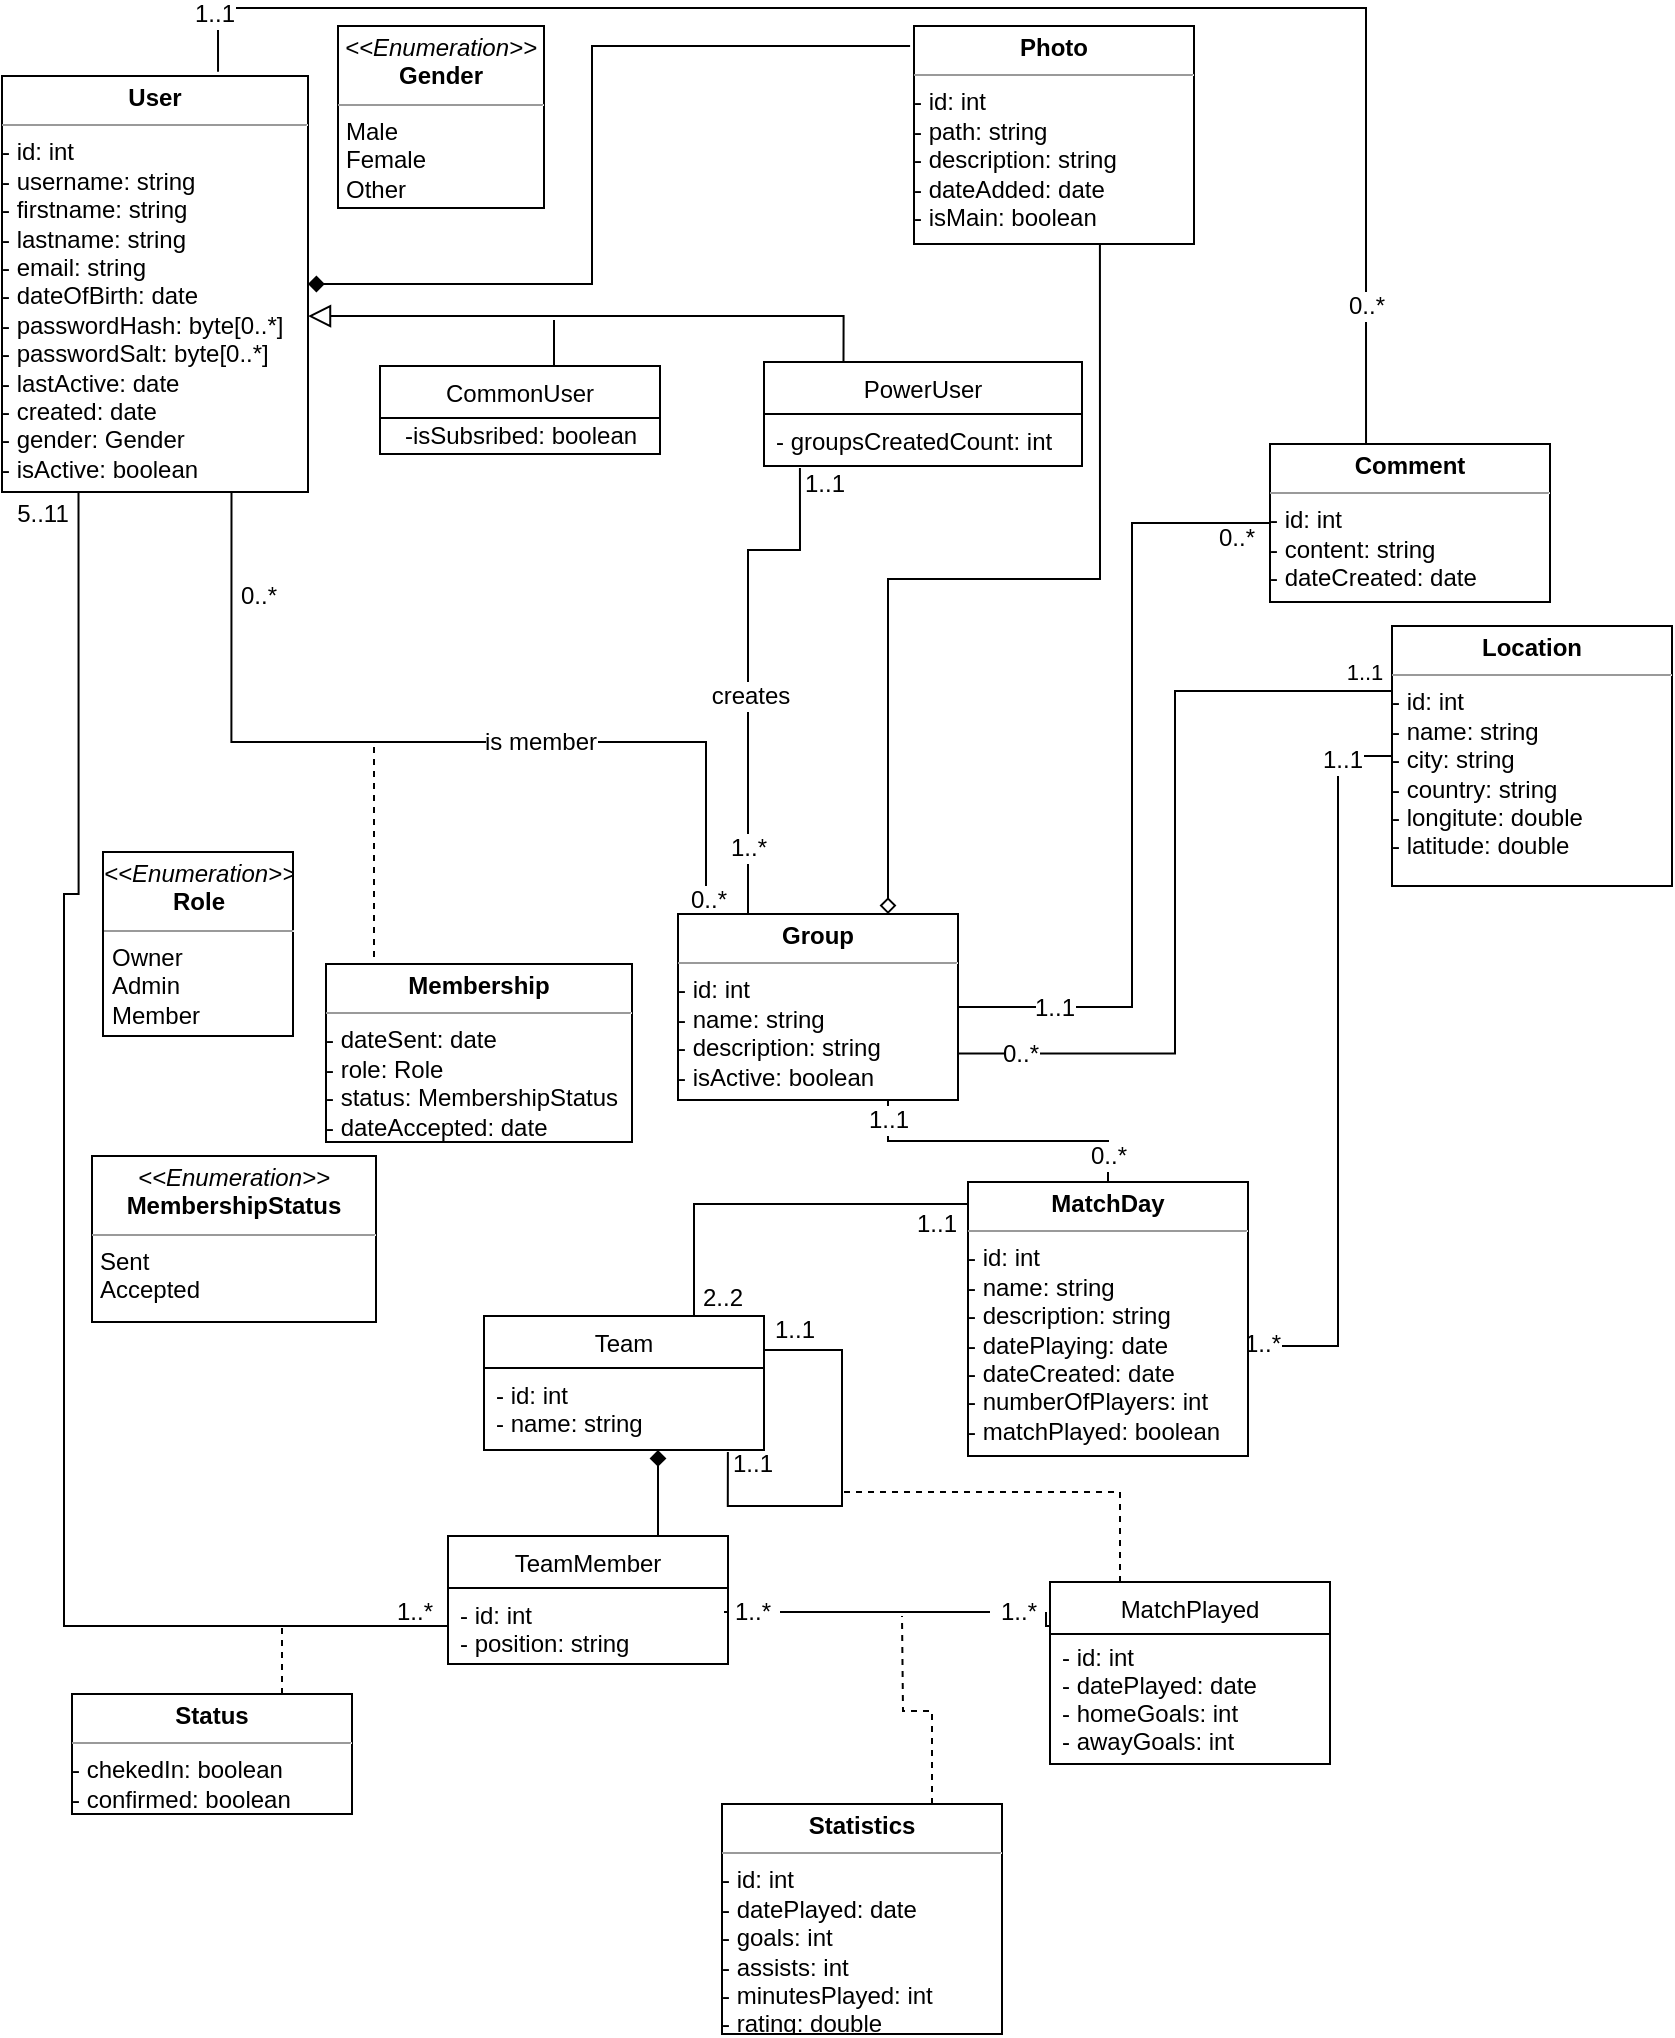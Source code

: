 <mxfile version="13.4.8" type="device"><diagram id="FY3O1rqgRHZ-HHO-lDB7" name="Page-1"><mxGraphModel dx="1422" dy="762" grid="0" gridSize="10" guides="1" tooltips="1" connect="1" arrows="1" fold="1" page="1" pageScale="1" pageWidth="850" pageHeight="1100" math="0" shadow="0"><root><mxCell id="0"/><mxCell id="1" parent="0"/><mxCell id="IOrW-RogzKWZbnQOBBHz-28" style="edgeStyle=orthogonalEdgeStyle;rounded=0;orthogonalLoop=1;jettySize=auto;html=1;exitX=1;exitY=0.5;exitDx=0;exitDy=0;entryX=-0.014;entryY=0.092;entryDx=0;entryDy=0;endArrow=none;endFill=0;startArrow=diamond;startFill=1;entryPerimeter=0;" parent="1" source="IOrW-RogzKWZbnQOBBHz-13" target="IOrW-RogzKWZbnQOBBHz-14" edge="1"><mxGeometry relative="1" as="geometry"><Array as="points"><mxPoint x="300" y="160"/><mxPoint x="300" y="41"/></Array></mxGeometry></mxCell><mxCell id="IOrW-RogzKWZbnQOBBHz-38" style="edgeStyle=orthogonalEdgeStyle;rounded=0;orthogonalLoop=1;jettySize=auto;html=1;exitX=0.75;exitY=1;exitDx=0;exitDy=0;entryX=0;entryY=0.25;entryDx=0;entryDy=0;startArrow=none;startFill=0;endArrow=none;endFill=0;" parent="1" source="IOrW-RogzKWZbnQOBBHz-13" target="IOrW-RogzKWZbnQOBBHz-20" edge="1"><mxGeometry relative="1" as="geometry"><Array as="points"><mxPoint x="120" y="389"/><mxPoint x="357" y="389"/><mxPoint x="357" y="498"/></Array></mxGeometry></mxCell><mxCell id="IOrW-RogzKWZbnQOBBHz-43" value="0..*" style="text;html=1;align=center;verticalAlign=middle;resizable=0;points=[];labelBackgroundColor=#ffffff;" parent="IOrW-RogzKWZbnQOBBHz-38" vertex="1" connectable="0"><mxGeometry x="-0.858" y="2" relative="1" as="geometry"><mxPoint x="11" y="17" as="offset"/></mxGeometry></mxCell><mxCell id="IOrW-RogzKWZbnQOBBHz-44" value="0..*" style="text;html=1;align=center;verticalAlign=middle;resizable=0;points=[];labelBackgroundColor=#ffffff;" parent="IOrW-RogzKWZbnQOBBHz-38" vertex="1" connectable="0"><mxGeometry x="0.818" y="1" relative="1" as="geometry"><mxPoint as="offset"/></mxGeometry></mxCell><mxCell id="IOrW-RogzKWZbnQOBBHz-45" value="is member" style="text;html=1;align=center;verticalAlign=middle;resizable=0;points=[];labelBackgroundColor=#ffffff;" parent="IOrW-RogzKWZbnQOBBHz-38" vertex="1" connectable="0"><mxGeometry x="0.463" y="-3" relative="1" as="geometry"><mxPoint x="-75.8" y="-3" as="offset"/></mxGeometry></mxCell><mxCell id="IOrW-RogzKWZbnQOBBHz-39" style="edgeStyle=orthogonalEdgeStyle;rounded=0;orthogonalLoop=1;jettySize=auto;html=1;exitX=0.113;exitY=1.038;exitDx=0;exitDy=0;entryX=0.25;entryY=0;entryDx=0;entryDy=0;startArrow=none;startFill=0;endArrow=none;endFill=0;exitPerimeter=0;" parent="1" source="EjfehpMQGqKdxgNKdaIq-21" target="IOrW-RogzKWZbnQOBBHz-20" edge="1"><mxGeometry relative="1" as="geometry"><Array as="points"><mxPoint x="404" y="293"/><mxPoint x="378" y="293"/></Array></mxGeometry></mxCell><mxCell id="IOrW-RogzKWZbnQOBBHz-40" value="1..1" style="text;html=1;align=center;verticalAlign=middle;resizable=0;points=[];labelBackgroundColor=#ffffff;" parent="IOrW-RogzKWZbnQOBBHz-39" vertex="1" connectable="0"><mxGeometry x="-0.674" y="1" relative="1" as="geometry"><mxPoint x="10.99" y="-33" as="offset"/></mxGeometry></mxCell><mxCell id="IOrW-RogzKWZbnQOBBHz-41" value="1..*" style="text;html=1;align=center;verticalAlign=middle;resizable=0;points=[];labelBackgroundColor=#ffffff;" parent="IOrW-RogzKWZbnQOBBHz-39" vertex="1" connectable="0"><mxGeometry x="0.734" relative="1" as="geometry"><mxPoint as="offset"/></mxGeometry></mxCell><mxCell id="IOrW-RogzKWZbnQOBBHz-42" value="creates" style="text;html=1;align=center;verticalAlign=middle;resizable=0;points=[];labelBackgroundColor=#ffffff;" parent="IOrW-RogzKWZbnQOBBHz-39" vertex="1" connectable="0"><mxGeometry x="0.167" y="2" relative="1" as="geometry"><mxPoint x="-1" y="-6" as="offset"/></mxGeometry></mxCell><mxCell id="cc0zUjOep0rZn8zbWgje-24" style="edgeStyle=orthogonalEdgeStyle;rounded=0;orthogonalLoop=1;jettySize=auto;html=1;exitX=0.25;exitY=1;exitDx=0;exitDy=0;entryX=0;entryY=0.5;entryDx=0;entryDy=0;endArrow=none;endFill=0;" parent="1" source="IOrW-RogzKWZbnQOBBHz-13" target="cc0zUjOep0rZn8zbWgje-20" edge="1"><mxGeometry relative="1" as="geometry"><Array as="points"><mxPoint x="36" y="465"/><mxPoint x="36" y="831"/></Array></mxGeometry></mxCell><mxCell id="IOrW-RogzKWZbnQOBBHz-13" value="&lt;p style=&quot;margin: 0px ; margin-top: 4px ; text-align: center&quot;&gt;&lt;b&gt;User&lt;/b&gt;&lt;/p&gt;&lt;hr size=&quot;1&quot;&gt;&lt;div style=&quot;height: 2px&quot;&gt;- id: int&lt;br&gt;- username: string&lt;br&gt;- firstname: string&lt;br&gt;- lastname: string&lt;br&gt;- email: string&lt;br&gt;- dateOfBirth: date&lt;br&gt;- passwordHash: byte[0..*]&lt;br&gt;- passwordSalt: byte[0..*]&lt;br&gt;- lastActive: date&lt;br&gt;- created: date&lt;br&gt;- gender: Gender&lt;br&gt;- isActive: boolean&lt;/div&gt;" style="verticalAlign=top;align=left;overflow=fill;fontSize=12;fontFamily=Helvetica;html=1;" parent="1" vertex="1"><mxGeometry x="5" y="56" width="153" height="208" as="geometry"/></mxCell><mxCell id="IOrW-RogzKWZbnQOBBHz-14" value="&lt;p style=&quot;margin: 0px ; margin-top: 4px ; text-align: center&quot;&gt;&lt;b&gt;Photo&lt;/b&gt;&lt;/p&gt;&lt;hr size=&quot;1&quot;&gt;&lt;div style=&quot;height: 2px&quot;&gt;- id: int&lt;br&gt;- path: string&lt;br&gt;- description: string&lt;br&gt;- dateAdded: date&lt;br&gt;- isMain: boolean&lt;/div&gt;" style="verticalAlign=top;align=left;overflow=fill;fontSize=12;fontFamily=Helvetica;html=1;" parent="1" vertex="1"><mxGeometry x="461" y="31" width="140" height="109" as="geometry"/></mxCell><mxCell id="IOrW-RogzKWZbnQOBBHz-46" style="edgeStyle=orthogonalEdgeStyle;rounded=0;orthogonalLoop=1;jettySize=auto;html=1;exitX=0.5;exitY=0;exitDx=0;exitDy=0;startArrow=none;startFill=0;endArrow=none;endFill=0;dashed=1;" parent="1" source="IOrW-RogzKWZbnQOBBHz-16" edge="1"><mxGeometry relative="1" as="geometry"><mxPoint x="191" y="390" as="targetPoint"/><Array as="points"><mxPoint x="191" y="580"/><mxPoint x="191" y="390"/></Array></mxGeometry></mxCell><mxCell id="IOrW-RogzKWZbnQOBBHz-16" value="&lt;p style=&quot;margin: 0px ; margin-top: 4px ; text-align: center&quot;&gt;&lt;b&gt;Membership&lt;/b&gt;&lt;/p&gt;&lt;hr size=&quot;1&quot;&gt;&lt;div style=&quot;height: 2px&quot;&gt;- dateSent: date&lt;br&gt;- role: Role&lt;br&gt;- status: MembershipStatus&lt;br&gt;- dateAccepted: date&lt;/div&gt;&lt;div style=&quot;height: 2px&quot;&gt;&lt;br&gt;&lt;/div&gt;" style="verticalAlign=top;align=left;overflow=fill;fontSize=12;fontFamily=Helvetica;html=1;" parent="1" vertex="1"><mxGeometry x="167" y="500" width="153" height="89" as="geometry"/></mxCell><mxCell id="IOrW-RogzKWZbnQOBBHz-17" value="&lt;p style=&quot;margin: 0px ; margin-top: 4px ; text-align: center&quot;&gt;&lt;i&gt;&amp;lt;&amp;lt;Enumeration&amp;gt;&amp;gt;&lt;/i&gt;&lt;br&gt;&lt;b&gt;MembershipStatus&lt;/b&gt;&lt;/p&gt;&lt;hr size=&quot;1&quot;&gt;&lt;p style=&quot;margin: 0px ; margin-left: 4px&quot;&gt;Sent&lt;br&gt;Accepted&lt;/p&gt;" style="verticalAlign=top;align=left;overflow=fill;fontSize=12;fontFamily=Helvetica;html=1;" parent="1" vertex="1"><mxGeometry x="50" y="596" width="142" height="83" as="geometry"/></mxCell><mxCell id="IOrW-RogzKWZbnQOBBHz-18" value="&lt;p style=&quot;margin: 0px ; margin-top: 4px ; text-align: center&quot;&gt;&lt;i&gt;&amp;lt;&amp;lt;Enumeration&amp;gt;&amp;gt;&lt;/i&gt;&lt;br&gt;&lt;b&gt;Gender&lt;/b&gt;&lt;/p&gt;&lt;hr size=&quot;1&quot;&gt;&lt;p style=&quot;margin: 0px ; margin-left: 4px&quot;&gt;Male&lt;br&gt;Female&lt;/p&gt;&lt;p style=&quot;margin: 0px ; margin-left: 4px&quot;&gt;Other&lt;/p&gt;" style="verticalAlign=top;align=left;overflow=fill;fontSize=12;fontFamily=Helvetica;html=1;" parent="1" vertex="1"><mxGeometry x="173" y="31" width="103" height="91" as="geometry"/></mxCell><mxCell id="IOrW-RogzKWZbnQOBBHz-19" value="&lt;p style=&quot;margin: 0px ; margin-top: 4px ; text-align: center&quot;&gt;&lt;i&gt;&amp;lt;&amp;lt;Enumeration&amp;gt;&amp;gt;&lt;/i&gt;&lt;br&gt;&lt;b&gt;Role&lt;/b&gt;&lt;/p&gt;&lt;hr size=&quot;1&quot;&gt;&lt;p style=&quot;margin: 0px ; margin-left: 4px&quot;&gt;Owner&lt;br&gt;Admin&lt;br&gt;Member&lt;/p&gt;" style="verticalAlign=top;align=left;overflow=fill;fontSize=12;fontFamily=Helvetica;html=1;" parent="1" vertex="1"><mxGeometry x="55.5" y="444" width="95" height="92" as="geometry"/></mxCell><mxCell id="IOrW-RogzKWZbnQOBBHz-36" style="edgeStyle=orthogonalEdgeStyle;rounded=0;orthogonalLoop=1;jettySize=auto;html=1;exitX=1;exitY=0.75;exitDx=0;exitDy=0;entryX=0;entryY=0.25;entryDx=0;entryDy=0;startArrow=none;startFill=0;endArrow=none;endFill=0;" parent="1" source="IOrW-RogzKWZbnQOBBHz-20" target="IOrW-RogzKWZbnQOBBHz-22" edge="1"><mxGeometry relative="1" as="geometry"/></mxCell><mxCell id="IOrW-RogzKWZbnQOBBHz-37" value="0..*" style="text;html=1;align=center;verticalAlign=middle;resizable=0;points=[];labelBackgroundColor=#ffffff;" parent="IOrW-RogzKWZbnQOBBHz-36" vertex="1" connectable="0"><mxGeometry x="-0.844" relative="1" as="geometry"><mxPoint as="offset"/></mxGeometry></mxCell><mxCell id="cEpxCEWFRxk1PlGQJ7IA-2" value="1..1" style="edgeLabel;html=1;align=center;verticalAlign=middle;resizable=0;points=[];" vertex="1" connectable="0" parent="IOrW-RogzKWZbnQOBBHz-36"><mxGeometry x="0.93" y="4" relative="1" as="geometry"><mxPoint x="-0.7" y="-5.5" as="offset"/></mxGeometry></mxCell><mxCell id="IOrW-RogzKWZbnQOBBHz-61" style="edgeStyle=orthogonalEdgeStyle;rounded=0;orthogonalLoop=1;jettySize=auto;html=1;exitX=0.75;exitY=0;exitDx=0;exitDy=0;entryX=0.664;entryY=1;entryDx=0;entryDy=0;entryPerimeter=0;startArrow=diamond;startFill=0;endArrow=none;endFill=0;endSize=6;" parent="1" source="IOrW-RogzKWZbnQOBBHz-20" target="IOrW-RogzKWZbnQOBBHz-14" edge="1"><mxGeometry relative="1" as="geometry"/></mxCell><mxCell id="IOrW-RogzKWZbnQOBBHz-65" style="edgeStyle=orthogonalEdgeStyle;rounded=0;orthogonalLoop=1;jettySize=auto;html=1;exitX=0.75;exitY=1;exitDx=0;exitDy=0;startArrow=none;startFill=0;endArrow=none;endFill=0;endSize=6;" parent="1" source="IOrW-RogzKWZbnQOBBHz-20" target="IOrW-RogzKWZbnQOBBHz-24" edge="1"><mxGeometry relative="1" as="geometry"/></mxCell><mxCell id="IOrW-RogzKWZbnQOBBHz-66" value="1..1" style="text;html=1;align=center;verticalAlign=middle;resizable=0;points=[];labelBackgroundColor=#ffffff;" parent="IOrW-RogzKWZbnQOBBHz-65" vertex="1" connectable="0"><mxGeometry x="-0.868" relative="1" as="geometry"><mxPoint as="offset"/></mxGeometry></mxCell><mxCell id="IOrW-RogzKWZbnQOBBHz-67" value="0..*" style="text;html=1;align=center;verticalAlign=middle;resizable=0;points=[];labelBackgroundColor=#ffffff;" parent="IOrW-RogzKWZbnQOBBHz-65" vertex="1" connectable="0"><mxGeometry x="0.827" relative="1" as="geometry"><mxPoint as="offset"/></mxGeometry></mxCell><mxCell id="IOrW-RogzKWZbnQOBBHz-20" value="&lt;p style=&quot;margin: 0px ; margin-top: 4px ; text-align: center&quot;&gt;&lt;b&gt;Group&lt;/b&gt;&lt;/p&gt;&lt;hr size=&quot;1&quot;&gt;&lt;div style=&quot;height: 2px&quot;&gt;- id: int&lt;br&gt;- name: string&lt;br&gt;- description: string&lt;br&gt;- isActive: boolean&lt;/div&gt;" style="verticalAlign=top;align=left;overflow=fill;fontSize=12;fontFamily=Helvetica;html=1;" parent="1" vertex="1"><mxGeometry x="343" y="475" width="140" height="93" as="geometry"/></mxCell><mxCell id="IOrW-RogzKWZbnQOBBHz-58" style="edgeStyle=orthogonalEdgeStyle;rounded=0;orthogonalLoop=1;jettySize=auto;html=1;exitX=0;exitY=0.5;exitDx=0;exitDy=0;entryX=1;entryY=0.5;entryDx=0;entryDy=0;startArrow=none;startFill=0;endArrow=none;endFill=0;endSize=6;" parent="1" source="IOrW-RogzKWZbnQOBBHz-21" target="IOrW-RogzKWZbnQOBBHz-20" edge="1"><mxGeometry relative="1" as="geometry"><Array as="points"><mxPoint x="570" y="280"/><mxPoint x="570" y="522"/></Array></mxGeometry></mxCell><mxCell id="IOrW-RogzKWZbnQOBBHz-59" value="0..*&lt;br&gt;" style="text;html=1;align=center;verticalAlign=middle;resizable=0;points=[];labelBackgroundColor=#ffffff;" parent="IOrW-RogzKWZbnQOBBHz-58" vertex="1" connectable="0"><mxGeometry y="48" relative="1" as="geometry"><mxPoint x="4" y="-122.5" as="offset"/></mxGeometry></mxCell><mxCell id="IOrW-RogzKWZbnQOBBHz-60" value="1..1" style="text;html=1;align=center;verticalAlign=middle;resizable=0;points=[];labelBackgroundColor=#ffffff;" parent="IOrW-RogzKWZbnQOBBHz-58" vertex="1" connectable="0"><mxGeometry x="0.724" y="2" relative="1" as="geometry"><mxPoint x="-7" y="-1.5" as="offset"/></mxGeometry></mxCell><mxCell id="IOrW-RogzKWZbnQOBBHz-21" value="&lt;p style=&quot;margin: 0px ; margin-top: 4px ; text-align: center&quot;&gt;&lt;b&gt;Comment&lt;/b&gt;&lt;/p&gt;&lt;hr size=&quot;1&quot;&gt;&lt;div style=&quot;height: 2px&quot;&gt;- id: int&lt;br&gt;- content: string&lt;br&gt;- dateCreated: date&lt;br&gt;&lt;/div&gt;" style="verticalAlign=top;align=left;overflow=fill;fontSize=12;fontFamily=Helvetica;html=1;" parent="1" vertex="1"><mxGeometry x="639" y="240" width="140" height="79" as="geometry"/></mxCell><mxCell id="IOrW-RogzKWZbnQOBBHz-22" value="&lt;p style=&quot;margin: 0px ; margin-top: 4px ; text-align: center&quot;&gt;&lt;b&gt;Location&lt;/b&gt;&lt;/p&gt;&lt;hr size=&quot;1&quot;&gt;&lt;div style=&quot;height: 2px&quot;&gt;- id: int&lt;br&gt;- name: string&lt;br&gt;- city: string&lt;br&gt;- country: string&lt;br&gt;- longitute: double&lt;br&gt;- latitude: double&lt;/div&gt;" style="verticalAlign=top;align=left;overflow=fill;fontSize=12;fontFamily=Helvetica;html=1;" parent="1" vertex="1"><mxGeometry x="700" y="331" width="140" height="130" as="geometry"/></mxCell><mxCell id="IOrW-RogzKWZbnQOBBHz-68" style="edgeStyle=orthogonalEdgeStyle;rounded=0;orthogonalLoop=1;jettySize=auto;html=1;exitX=1;exitY=0.5;exitDx=0;exitDy=0;entryX=0;entryY=0.5;entryDx=0;entryDy=0;startArrow=none;startFill=0;endArrow=none;endFill=0;endSize=6;" parent="1" source="IOrW-RogzKWZbnQOBBHz-24" target="IOrW-RogzKWZbnQOBBHz-22" edge="1"><mxGeometry relative="1" as="geometry"><Array as="points"><mxPoint x="673" y="691"/><mxPoint x="673" y="396"/></Array></mxGeometry></mxCell><mxCell id="IOrW-RogzKWZbnQOBBHz-69" value="1..1" style="text;html=1;align=center;verticalAlign=middle;resizable=0;points=[];labelBackgroundColor=#ffffff;" parent="IOrW-RogzKWZbnQOBBHz-68" vertex="1" connectable="0"><mxGeometry x="0.848" y="-2" relative="1" as="geometry"><mxPoint as="offset"/></mxGeometry></mxCell><mxCell id="IOrW-RogzKWZbnQOBBHz-70" value="1..*" style="text;html=1;align=center;verticalAlign=middle;resizable=0;points=[];labelBackgroundColor=#ffffff;" parent="IOrW-RogzKWZbnQOBBHz-68" vertex="1" connectable="0"><mxGeometry x="-0.895" y="1" relative="1" as="geometry"><mxPoint as="offset"/></mxGeometry></mxCell><mxCell id="IOrW-RogzKWZbnQOBBHz-24" value="&lt;p style=&quot;margin: 0px ; margin-top: 4px ; text-align: center&quot;&gt;&lt;b&gt;MatchDay&lt;/b&gt;&lt;/p&gt;&lt;hr size=&quot;1&quot;&gt;&lt;div style=&quot;height: 2px&quot;&gt;- id: int&lt;br&gt;- name: string&lt;br&gt;- description: string&lt;br&gt;- datePlaying: date&lt;br&gt;- dateCreated: date&lt;br&gt;- numberOfPlayers: int&lt;br&gt;- matchPlayed: boolean&lt;/div&gt;" style="verticalAlign=top;align=left;overflow=fill;fontSize=12;fontFamily=Helvetica;html=1;" parent="1" vertex="1"><mxGeometry x="488" y="609" width="140" height="137" as="geometry"/></mxCell><mxCell id="cc0zUjOep0rZn8zbWgje-36" style="edgeStyle=orthogonalEdgeStyle;rounded=0;orthogonalLoop=1;jettySize=auto;html=1;exitX=0.75;exitY=0;exitDx=0;exitDy=0;endArrow=none;endFill=0;dashed=1;" parent="1" source="IOrW-RogzKWZbnQOBBHz-25" edge="1"><mxGeometry relative="1" as="geometry"><mxPoint x="455" y="826" as="targetPoint"/></mxGeometry></mxCell><mxCell id="IOrW-RogzKWZbnQOBBHz-25" value="&lt;p style=&quot;margin: 0px ; margin-top: 4px ; text-align: center&quot;&gt;&lt;b&gt;Statistics&lt;/b&gt;&lt;/p&gt;&lt;hr size=&quot;1&quot;&gt;&lt;div style=&quot;height: 2px&quot;&gt;- id: int&lt;br&gt;- datePlayed: date&lt;br&gt;- goals: int&lt;br&gt;- assists: int&lt;br&gt;- minutesPlayed: int&lt;br&gt;- rating: double&lt;/div&gt;" style="verticalAlign=top;align=left;overflow=fill;fontSize=12;fontFamily=Helvetica;html=1;" parent="1" vertex="1"><mxGeometry x="365" y="920" width="140" height="115" as="geometry"/></mxCell><mxCell id="cc0zUjOep0rZn8zbWgje-29" style="edgeStyle=orthogonalEdgeStyle;rounded=0;orthogonalLoop=1;jettySize=auto;html=1;exitX=0.75;exitY=0;exitDx=0;exitDy=0;endArrow=none;endFill=0;dashed=1;" parent="1" source="IOrW-RogzKWZbnQOBBHz-26" edge="1"><mxGeometry relative="1" as="geometry"><mxPoint x="145" y="829" as="targetPoint"/></mxGeometry></mxCell><mxCell id="IOrW-RogzKWZbnQOBBHz-26" value="&lt;p style=&quot;margin: 0px ; margin-top: 4px ; text-align: center&quot;&gt;&lt;b&gt;Status&lt;/b&gt;&lt;/p&gt;&lt;hr size=&quot;1&quot;&gt;&lt;div style=&quot;height: 2px&quot;&gt;- chekedIn: boolean&lt;br&gt;- confirmed: boolean&lt;/div&gt;" style="verticalAlign=top;align=left;overflow=fill;fontSize=12;fontFamily=Helvetica;html=1;" parent="1" vertex="1"><mxGeometry x="40" y="865" width="140" height="60" as="geometry"/></mxCell><mxCell id="IOrW-RogzKWZbnQOBBHz-55" value="" style="endArrow=none;endFill=0;endSize=6;html=1;entryX=0.343;entryY=0;entryDx=0;entryDy=0;rounded=0;exitX=0.706;exitY=-0.01;exitDx=0;exitDy=0;exitPerimeter=0;entryPerimeter=0;" parent="1" source="IOrW-RogzKWZbnQOBBHz-13" target="IOrW-RogzKWZbnQOBBHz-21" edge="1"><mxGeometry width="160" relative="1" as="geometry"><mxPoint x="139" y="249" as="sourcePoint"/><mxPoint x="335" y="394" as="targetPoint"/><Array as="points"><mxPoint x="113" y="22"/><mxPoint x="137" y="22"/><mxPoint x="414" y="22"/><mxPoint x="687" y="22"/><mxPoint x="687" y="134"/></Array></mxGeometry></mxCell><mxCell id="IOrW-RogzKWZbnQOBBHz-56" value="0..*" style="text;html=1;align=center;verticalAlign=middle;resizable=0;points=[];labelBackgroundColor=#ffffff;" parent="IOrW-RogzKWZbnQOBBHz-55" vertex="1" connectable="0"><mxGeometry x="0.833" relative="1" as="geometry"><mxPoint as="offset"/></mxGeometry></mxCell><mxCell id="IOrW-RogzKWZbnQOBBHz-57" value="1..1" style="text;html=1;align=center;verticalAlign=middle;resizable=0;points=[];labelBackgroundColor=#ffffff;" parent="IOrW-RogzKWZbnQOBBHz-55" vertex="1" connectable="0"><mxGeometry x="-0.929" y="2" relative="1" as="geometry"><mxPoint as="offset"/></mxGeometry></mxCell><mxCell id="cc0zUjOep0rZn8zbWgje-7" value="1..1" style="text;html=1;align=center;verticalAlign=middle;resizable=0;points=[];autosize=1;" parent="1" vertex="1"><mxGeometry x="386" y="674" width="30" height="18" as="geometry"/></mxCell><mxCell id="cc0zUjOep0rZn8zbWgje-10" value="1..1" style="text;html=1;align=center;verticalAlign=middle;resizable=0;points=[];autosize=1;" parent="1" vertex="1"><mxGeometry x="365" y="741" width="30" height="18" as="geometry"/></mxCell><mxCell id="cc0zUjOep0rZn8zbWgje-23" style="edgeStyle=orthogonalEdgeStyle;rounded=0;orthogonalLoop=1;jettySize=auto;html=1;exitX=0.75;exitY=0;exitDx=0;exitDy=0;endArrow=diamond;endFill=1;" parent="1" source="cc0zUjOep0rZn8zbWgje-19" target="cc0zUjOep0rZn8zbWgje-3" edge="1"><mxGeometry relative="1" as="geometry"><Array as="points"><mxPoint x="333" y="729"/><mxPoint x="352" y="729"/><mxPoint x="352" y="722"/><mxPoint x="343" y="722"/></Array></mxGeometry></mxCell><mxCell id="cc0zUjOep0rZn8zbWgje-25" value="5..11" style="text;html=1;align=center;verticalAlign=middle;resizable=0;points=[];autosize=1;" parent="1" vertex="1"><mxGeometry x="7" y="266" width="36" height="18" as="geometry"/></mxCell><mxCell id="cc0zUjOep0rZn8zbWgje-28" value="1..*" style="text;html=1;align=center;verticalAlign=middle;resizable=0;points=[];autosize=1;" parent="1" vertex="1"><mxGeometry x="197" y="815" width="28" height="18" as="geometry"/></mxCell><mxCell id="cc0zUjOep0rZn8zbWgje-30" style="edgeStyle=orthogonalEdgeStyle;rounded=0;orthogonalLoop=1;jettySize=auto;html=1;exitX=0.75;exitY=0;exitDx=0;exitDy=0;entryX=0;entryY=0.08;entryDx=0;entryDy=0;entryPerimeter=0;endArrow=none;endFill=0;" parent="1" source="cc0zUjOep0rZn8zbWgje-2" target="IOrW-RogzKWZbnQOBBHz-24" edge="1"><mxGeometry relative="1" as="geometry"/></mxCell><mxCell id="cc0zUjOep0rZn8zbWgje-31" value="2..2" style="text;html=1;align=center;verticalAlign=middle;resizable=0;points=[];autosize=1;" parent="1" vertex="1"><mxGeometry x="350" y="658" width="30" height="18" as="geometry"/></mxCell><mxCell id="cc0zUjOep0rZn8zbWgje-32" value="1..1" style="text;html=1;align=center;verticalAlign=middle;resizable=0;points=[];autosize=1;" parent="1" vertex="1"><mxGeometry x="457" y="621" width="30" height="18" as="geometry"/></mxCell><mxCell id="cc0zUjOep0rZn8zbWgje-35" style="edgeStyle=orthogonalEdgeStyle;rounded=0;orthogonalLoop=1;jettySize=auto;html=1;exitX=0.25;exitY=0;exitDx=0;exitDy=0;endArrow=none;endFill=0;dashed=1;" parent="1" source="cc0zUjOep0rZn8zbWgje-33" edge="1"><mxGeometry relative="1" as="geometry"><mxPoint x="425" y="749" as="targetPoint"/><Array as="points"><mxPoint x="564" y="764"/><mxPoint x="425" y="764"/></Array></mxGeometry></mxCell><mxCell id="cc0zUjOep0rZn8zbWgje-19" value="TeamMember" style="swimlane;fontStyle=0;childLayout=stackLayout;horizontal=1;startSize=26;fillColor=none;horizontalStack=0;resizeParent=1;resizeParentMax=0;resizeLast=0;collapsible=1;marginBottom=0;" parent="1" vertex="1"><mxGeometry x="228" y="786" width="140" height="64" as="geometry"/></mxCell><mxCell id="cc0zUjOep0rZn8zbWgje-20" value="- id: int&#10;- position: string" style="text;strokeColor=none;fillColor=none;align=left;verticalAlign=top;spacingLeft=4;spacingRight=4;overflow=hidden;rotatable=0;points=[[0,0.5],[1,0.5]];portConstraint=eastwest;" parent="cc0zUjOep0rZn8zbWgje-19" vertex="1"><mxGeometry y="26" width="140" height="38" as="geometry"/></mxCell><mxCell id="cc0zUjOep0rZn8zbWgje-2" value="Team" style="swimlane;fontStyle=0;childLayout=stackLayout;horizontal=1;startSize=26;fillColor=none;horizontalStack=0;resizeParent=1;resizeParentMax=0;resizeLast=0;collapsible=1;marginBottom=0;" parent="1" vertex="1"><mxGeometry x="246" y="676" width="140" height="67" as="geometry"/></mxCell><mxCell id="cc0zUjOep0rZn8zbWgje-6" style="edgeStyle=orthogonalEdgeStyle;rounded=0;orthogonalLoop=1;jettySize=auto;html=1;endArrow=none;endFill=0;entryX=0.871;entryY=1.024;entryDx=0;entryDy=0;entryPerimeter=0;" parent="cc0zUjOep0rZn8zbWgje-2" target="cc0zUjOep0rZn8zbWgje-3" edge="1"><mxGeometry relative="1" as="geometry"><mxPoint x="140" y="17" as="sourcePoint"/><Array as="points"><mxPoint x="179" y="17"/><mxPoint x="179" y="95"/><mxPoint x="122" y="95"/></Array></mxGeometry></mxCell><mxCell id="cc0zUjOep0rZn8zbWgje-3" value="- id: int&#10;- name: string&#10;" style="text;strokeColor=none;fillColor=none;align=left;verticalAlign=top;spacingLeft=4;spacingRight=4;overflow=hidden;rotatable=0;points=[[0,0.5],[1,0.5]];portConstraint=eastwest;" parent="cc0zUjOep0rZn8zbWgje-2" vertex="1"><mxGeometry y="26" width="140" height="41" as="geometry"/></mxCell><mxCell id="cc0zUjOep0rZn8zbWgje-34" value="- id: int&#10;- datePlayed: date&#10;- homeGoals: int&#10;- awayGoals: int" style="text;strokeColor=none;fillColor=none;align=left;verticalAlign=top;spacingLeft=4;spacingRight=4;overflow=hidden;rotatable=0;points=[[0,0.5],[1,0.5]];portConstraint=eastwest;" parent="1" vertex="1"><mxGeometry x="529" y="833" width="140" height="65" as="geometry"/></mxCell><mxCell id="EjfehpMQGqKdxgNKdaIq-9" style="edgeStyle=orthogonalEdgeStyle;rounded=0;orthogonalLoop=1;jettySize=auto;html=1;exitX=0;exitY=0.5;exitDx=0;exitDy=0;entryX=1;entryY=0.5;entryDx=0;entryDy=0;endArrow=none;endFill=0;" parent="1" source="EjfehpMQGqKdxgNKdaIq-12" target="cc0zUjOep0rZn8zbWgje-20" edge="1"><mxGeometry relative="1" as="geometry"><Array as="points"/></mxGeometry></mxCell><mxCell id="cc0zUjOep0rZn8zbWgje-33" value="MatchPlayed" style="swimlane;fontStyle=0;childLayout=stackLayout;horizontal=1;startSize=26;fillColor=none;horizontalStack=0;resizeParent=1;resizeParentMax=0;resizeLast=0;collapsible=1;marginBottom=0;" parent="1" vertex="1"><mxGeometry x="529" y="809" width="140" height="91" as="geometry"/></mxCell><mxCell id="EjfehpMQGqKdxgNKdaIq-10" value="1..*" style="text;html=1;align=center;verticalAlign=middle;resizable=0;points=[];autosize=1;" parent="1" vertex="1"><mxGeometry x="499" y="815" width="28" height="18" as="geometry"/></mxCell><mxCell id="EjfehpMQGqKdxgNKdaIq-11" style="edgeStyle=orthogonalEdgeStyle;rounded=0;orthogonalLoop=1;jettySize=auto;html=1;exitX=0;exitY=0.5;exitDx=0;exitDy=0;entryX=1;entryY=0.5;entryDx=0;entryDy=0;endArrow=none;endFill=0;" parent="1" source="cc0zUjOep0rZn8zbWgje-33" target="EjfehpMQGqKdxgNKdaIq-10" edge="1"><mxGeometry relative="1" as="geometry"><mxPoint x="529" y="854.5" as="sourcePoint"/><mxPoint x="368" y="831" as="targetPoint"/><Array as="points"><mxPoint x="529" y="831"/></Array></mxGeometry></mxCell><mxCell id="EjfehpMQGqKdxgNKdaIq-12" value="1..*" style="text;html=1;align=center;verticalAlign=middle;resizable=0;points=[];autosize=1;" parent="1" vertex="1"><mxGeometry x="366" y="815" width="28" height="18" as="geometry"/></mxCell><mxCell id="EjfehpMQGqKdxgNKdaIq-13" style="edgeStyle=orthogonalEdgeStyle;rounded=0;orthogonalLoop=1;jettySize=auto;html=1;exitX=0;exitY=0.5;exitDx=0;exitDy=0;entryX=1;entryY=0.5;entryDx=0;entryDy=0;endArrow=none;endFill=0;" parent="1" source="EjfehpMQGqKdxgNKdaIq-10" target="EjfehpMQGqKdxgNKdaIq-12" edge="1"><mxGeometry relative="1" as="geometry"><mxPoint x="498" y="824" as="sourcePoint"/><mxPoint x="368" y="831" as="targetPoint"/><Array as="points"/></mxGeometry></mxCell><mxCell id="EjfehpMQGqKdxgNKdaIq-18" style="edgeStyle=orthogonalEdgeStyle;rounded=0;orthogonalLoop=1;jettySize=auto;html=1;endArrow=none;endFill=0;" parent="1" source="EjfehpMQGqKdxgNKdaIq-22" edge="1"><mxGeometry relative="1" as="geometry"><mxPoint x="281" y="178" as="targetPoint"/><Array as="points"><mxPoint x="281" y="177.96"/><mxPoint x="281" y="177.96"/></Array></mxGeometry></mxCell><mxCell id="EjfehpMQGqKdxgNKdaIq-19" style="edgeStyle=orthogonalEdgeStyle;rounded=0;orthogonalLoop=1;jettySize=auto;html=1;exitX=0.25;exitY=0;exitDx=0;exitDy=0;entryX=1;entryY=0.577;entryDx=0;entryDy=0;entryPerimeter=0;endArrow=block;endFill=0;endSize=9;" parent="1" source="EjfehpMQGqKdxgNKdaIq-20" target="IOrW-RogzKWZbnQOBBHz-13" edge="1"><mxGeometry relative="1" as="geometry"><mxPoint x="281.991" y="97.0" as="targetPoint"/><Array as="points"><mxPoint x="426" y="176"/></Array></mxGeometry></mxCell><mxCell id="EjfehpMQGqKdxgNKdaIq-20" value="PowerUser" style="swimlane;fontStyle=0;childLayout=stackLayout;horizontal=1;startSize=26;fillColor=none;horizontalStack=0;resizeParent=1;resizeParentMax=0;resizeLast=0;collapsible=1;marginBottom=0;" parent="1" vertex="1"><mxGeometry x="386" y="199" width="159" height="52" as="geometry"/></mxCell><mxCell id="EjfehpMQGqKdxgNKdaIq-21" value="- groupsCreatedCount: int" style="text;strokeColor=none;fillColor=none;align=left;verticalAlign=top;spacingLeft=4;spacingRight=4;overflow=hidden;rotatable=0;points=[[0,0.5],[1,0.5]];portConstraint=eastwest;" parent="EjfehpMQGqKdxgNKdaIq-20" vertex="1"><mxGeometry y="26" width="159" height="26" as="geometry"/></mxCell><mxCell id="EjfehpMQGqKdxgNKdaIq-22" value="CommonUser" style="swimlane;fontStyle=0;childLayout=stackLayout;horizontal=1;startSize=26;fillColor=none;horizontalStack=0;resizeParent=1;resizeParentMax=0;resizeLast=0;collapsible=1;marginBottom=0;" parent="1" vertex="1"><mxGeometry x="194" y="201" width="140" height="44" as="geometry"><mxRectangle x="229" y="195.46" width="101" height="26" as="alternateBounds"/></mxGeometry></mxCell><mxCell id="2" value="-isSubsribed: boolean" style="text;html=1;align=center;verticalAlign=middle;resizable=0;points=[];autosize=1;" vertex="1" parent="EjfehpMQGqKdxgNKdaIq-22"><mxGeometry y="26" width="140" height="18" as="geometry"/></mxCell></root></mxGraphModel></diagram></mxfile>